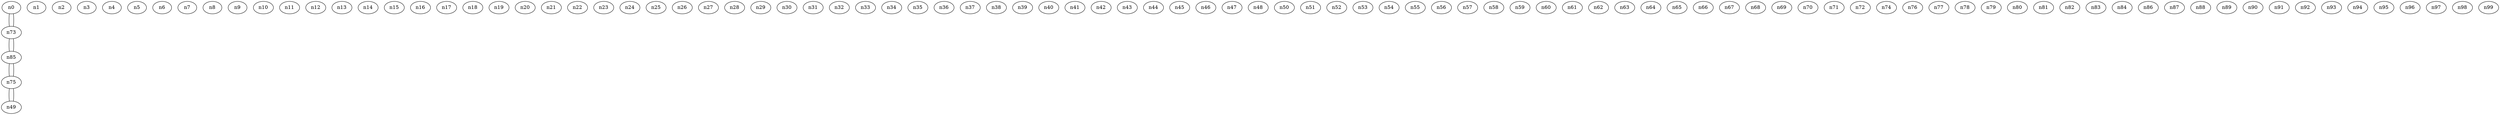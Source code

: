 graph {
n0;
n1;
n2;
n3;
n4;
n5;
n6;
n7;
n8;
n9;
n10;
n11;
n12;
n13;
n14;
n15;
n16;
n17;
n18;
n19;
n20;
n21;
n22;
n23;
n24;
n25;
n26;
n27;
n28;
n29;
n30;
n31;
n32;
n33;
n34;
n35;
n36;
n37;
n38;
n39;
n40;
n41;
n42;
n43;
n44;
n45;
n46;
n47;
n48;
n49;
n50;
n51;
n52;
n53;
n54;
n55;
n56;
n57;
n58;
n59;
n60;
n61;
n62;
n63;
n64;
n65;
n66;
n67;
n68;
n69;
n70;
n71;
n72;
n73;
n74;
n75;
n76;
n77;
n78;
n79;
n80;
n81;
n82;
n83;
n84;
n85;
n86;
n87;
n88;
n89;
n90;
n91;
n92;
n93;
n94;
n95;
n96;
n97;
n98;
n99;
n0 -- n73;
n49 -- n75;
n73 -- n85;
n73 -- n0;
n75 -- n49;
n75 -- n85;
n85 -- n73;
n85 -- n75;
}
